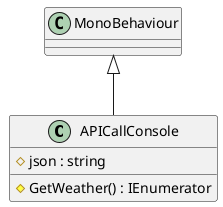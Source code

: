@startuml
class APICallConsole {
    # json : string
    # GetWeather() : IEnumerator
}
MonoBehaviour <|-- APICallConsole
@enduml
